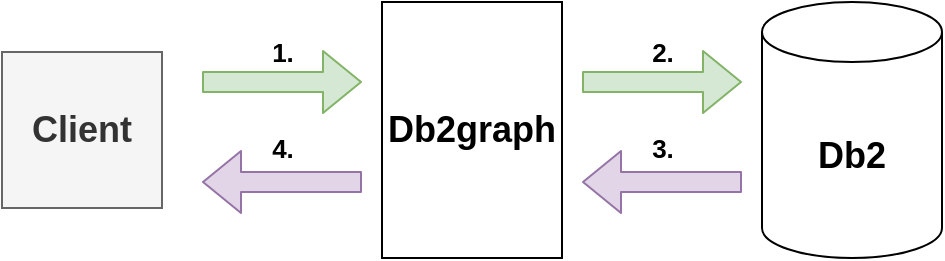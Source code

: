 <mxfile version="14.7.1" type="device"><diagram id="dlqo0DIAPLg4ZUJtpOwc" name="Page-1"><mxGraphModel dx="1030" dy="630" grid="1" gridSize="10" guides="1" tooltips="1" connect="1" arrows="1" fold="1" page="1" pageScale="1" pageWidth="827" pageHeight="1169" math="0" shadow="0"><root><mxCell id="0"/><mxCell id="1" parent="0"/><mxCell id="7pdObvjT7-Ngfp3I1U2p-1" value="&lt;b&gt;&lt;font style=&quot;font-size: 18px&quot;&gt;Db2&lt;/font&gt;&lt;/b&gt;" style="shape=cylinder3;whiteSpace=wrap;html=1;boundedLbl=1;backgroundOutline=1;size=15;" vertex="1" parent="1"><mxGeometry x="380" width="90" height="128" as="geometry"/></mxCell><mxCell id="7pdObvjT7-Ngfp3I1U2p-4" value="&lt;b&gt;&lt;font style=&quot;font-size: 18px&quot;&gt;Db2graph&lt;/font&gt;&lt;/b&gt;" style="rounded=0;whiteSpace=wrap;html=1;" vertex="1" parent="1"><mxGeometry x="190" width="90" height="128" as="geometry"/></mxCell><mxCell id="7pdObvjT7-Ngfp3I1U2p-5" value="&lt;font style=&quot;font-size: 18px&quot;&gt;&lt;b&gt;Client&lt;/b&gt;&lt;/font&gt;" style="whiteSpace=wrap;html=1;aspect=fixed;fillColor=#f5f5f5;strokeColor=#666666;fontColor=#333333;" vertex="1" parent="1"><mxGeometry y="25" width="80" height="78" as="geometry"/></mxCell><mxCell id="7pdObvjT7-Ngfp3I1U2p-13" value="" style="shape=flexArrow;endArrow=classic;html=1;fillColor=#d5e8d4;strokeColor=#82b366;" edge="1" parent="1"><mxGeometry width="50" height="50" relative="1" as="geometry"><mxPoint x="290" y="40" as="sourcePoint"/><mxPoint x="370" y="40" as="targetPoint"/></mxGeometry></mxCell><mxCell id="7pdObvjT7-Ngfp3I1U2p-14" value="&lt;font style=&quot;font-size: 13px&quot;&gt;2.&lt;/font&gt;" style="edgeLabel;html=1;align=center;verticalAlign=middle;resizable=0;points=[];fontStyle=1" vertex="1" connectable="0" parent="7pdObvjT7-Ngfp3I1U2p-13"><mxGeometry x="0.625" y="-6" relative="1" as="geometry"><mxPoint x="-25" y="-21" as="offset"/></mxGeometry></mxCell><mxCell id="7pdObvjT7-Ngfp3I1U2p-15" value="" style="shape=flexArrow;endArrow=classic;html=1;fillColor=#d5e8d4;strokeColor=#82b366;" edge="1" parent="1"><mxGeometry width="50" height="50" relative="1" as="geometry"><mxPoint x="100" y="40" as="sourcePoint"/><mxPoint x="180" y="40" as="targetPoint"/></mxGeometry></mxCell><mxCell id="7pdObvjT7-Ngfp3I1U2p-16" value="&lt;font style=&quot;font-size: 13px&quot;&gt;1.&lt;/font&gt;" style="edgeLabel;html=1;align=center;verticalAlign=middle;resizable=0;points=[];fontStyle=1" vertex="1" connectable="0" parent="7pdObvjT7-Ngfp3I1U2p-15"><mxGeometry x="0.625" y="-6" relative="1" as="geometry"><mxPoint x="-25" y="-21" as="offset"/></mxGeometry></mxCell><mxCell id="7pdObvjT7-Ngfp3I1U2p-21" value="" style="shape=flexArrow;endArrow=classic;html=1;fillColor=#e1d5e7;strokeColor=#9673a6;" edge="1" parent="1"><mxGeometry width="50" height="50" relative="1" as="geometry"><mxPoint x="370" y="90" as="sourcePoint"/><mxPoint x="290" y="90" as="targetPoint"/></mxGeometry></mxCell><mxCell id="7pdObvjT7-Ngfp3I1U2p-22" value="&lt;font style=&quot;font-size: 13px&quot;&gt;3.&lt;/font&gt;" style="edgeLabel;html=1;align=center;verticalAlign=middle;resizable=0;points=[];fontStyle=1" vertex="1" connectable="0" parent="7pdObvjT7-Ngfp3I1U2p-21"><mxGeometry x="0.625" y="-6" relative="1" as="geometry"><mxPoint x="25" y="-11" as="offset"/></mxGeometry></mxCell><mxCell id="7pdObvjT7-Ngfp3I1U2p-23" value="" style="shape=flexArrow;endArrow=classic;html=1;fillColor=#e1d5e7;strokeColor=#9673a6;" edge="1" parent="1"><mxGeometry width="50" height="50" relative="1" as="geometry"><mxPoint x="180" y="90" as="sourcePoint"/><mxPoint x="100" y="90" as="targetPoint"/></mxGeometry></mxCell><mxCell id="7pdObvjT7-Ngfp3I1U2p-24" value="&lt;font style=&quot;font-size: 13px&quot;&gt;4.&lt;/font&gt;" style="edgeLabel;html=1;align=center;verticalAlign=middle;resizable=0;points=[];fontStyle=1" vertex="1" connectable="0" parent="7pdObvjT7-Ngfp3I1U2p-23"><mxGeometry x="0.625" y="-6" relative="1" as="geometry"><mxPoint x="25" y="-11" as="offset"/></mxGeometry></mxCell></root></mxGraphModel></diagram></mxfile>
